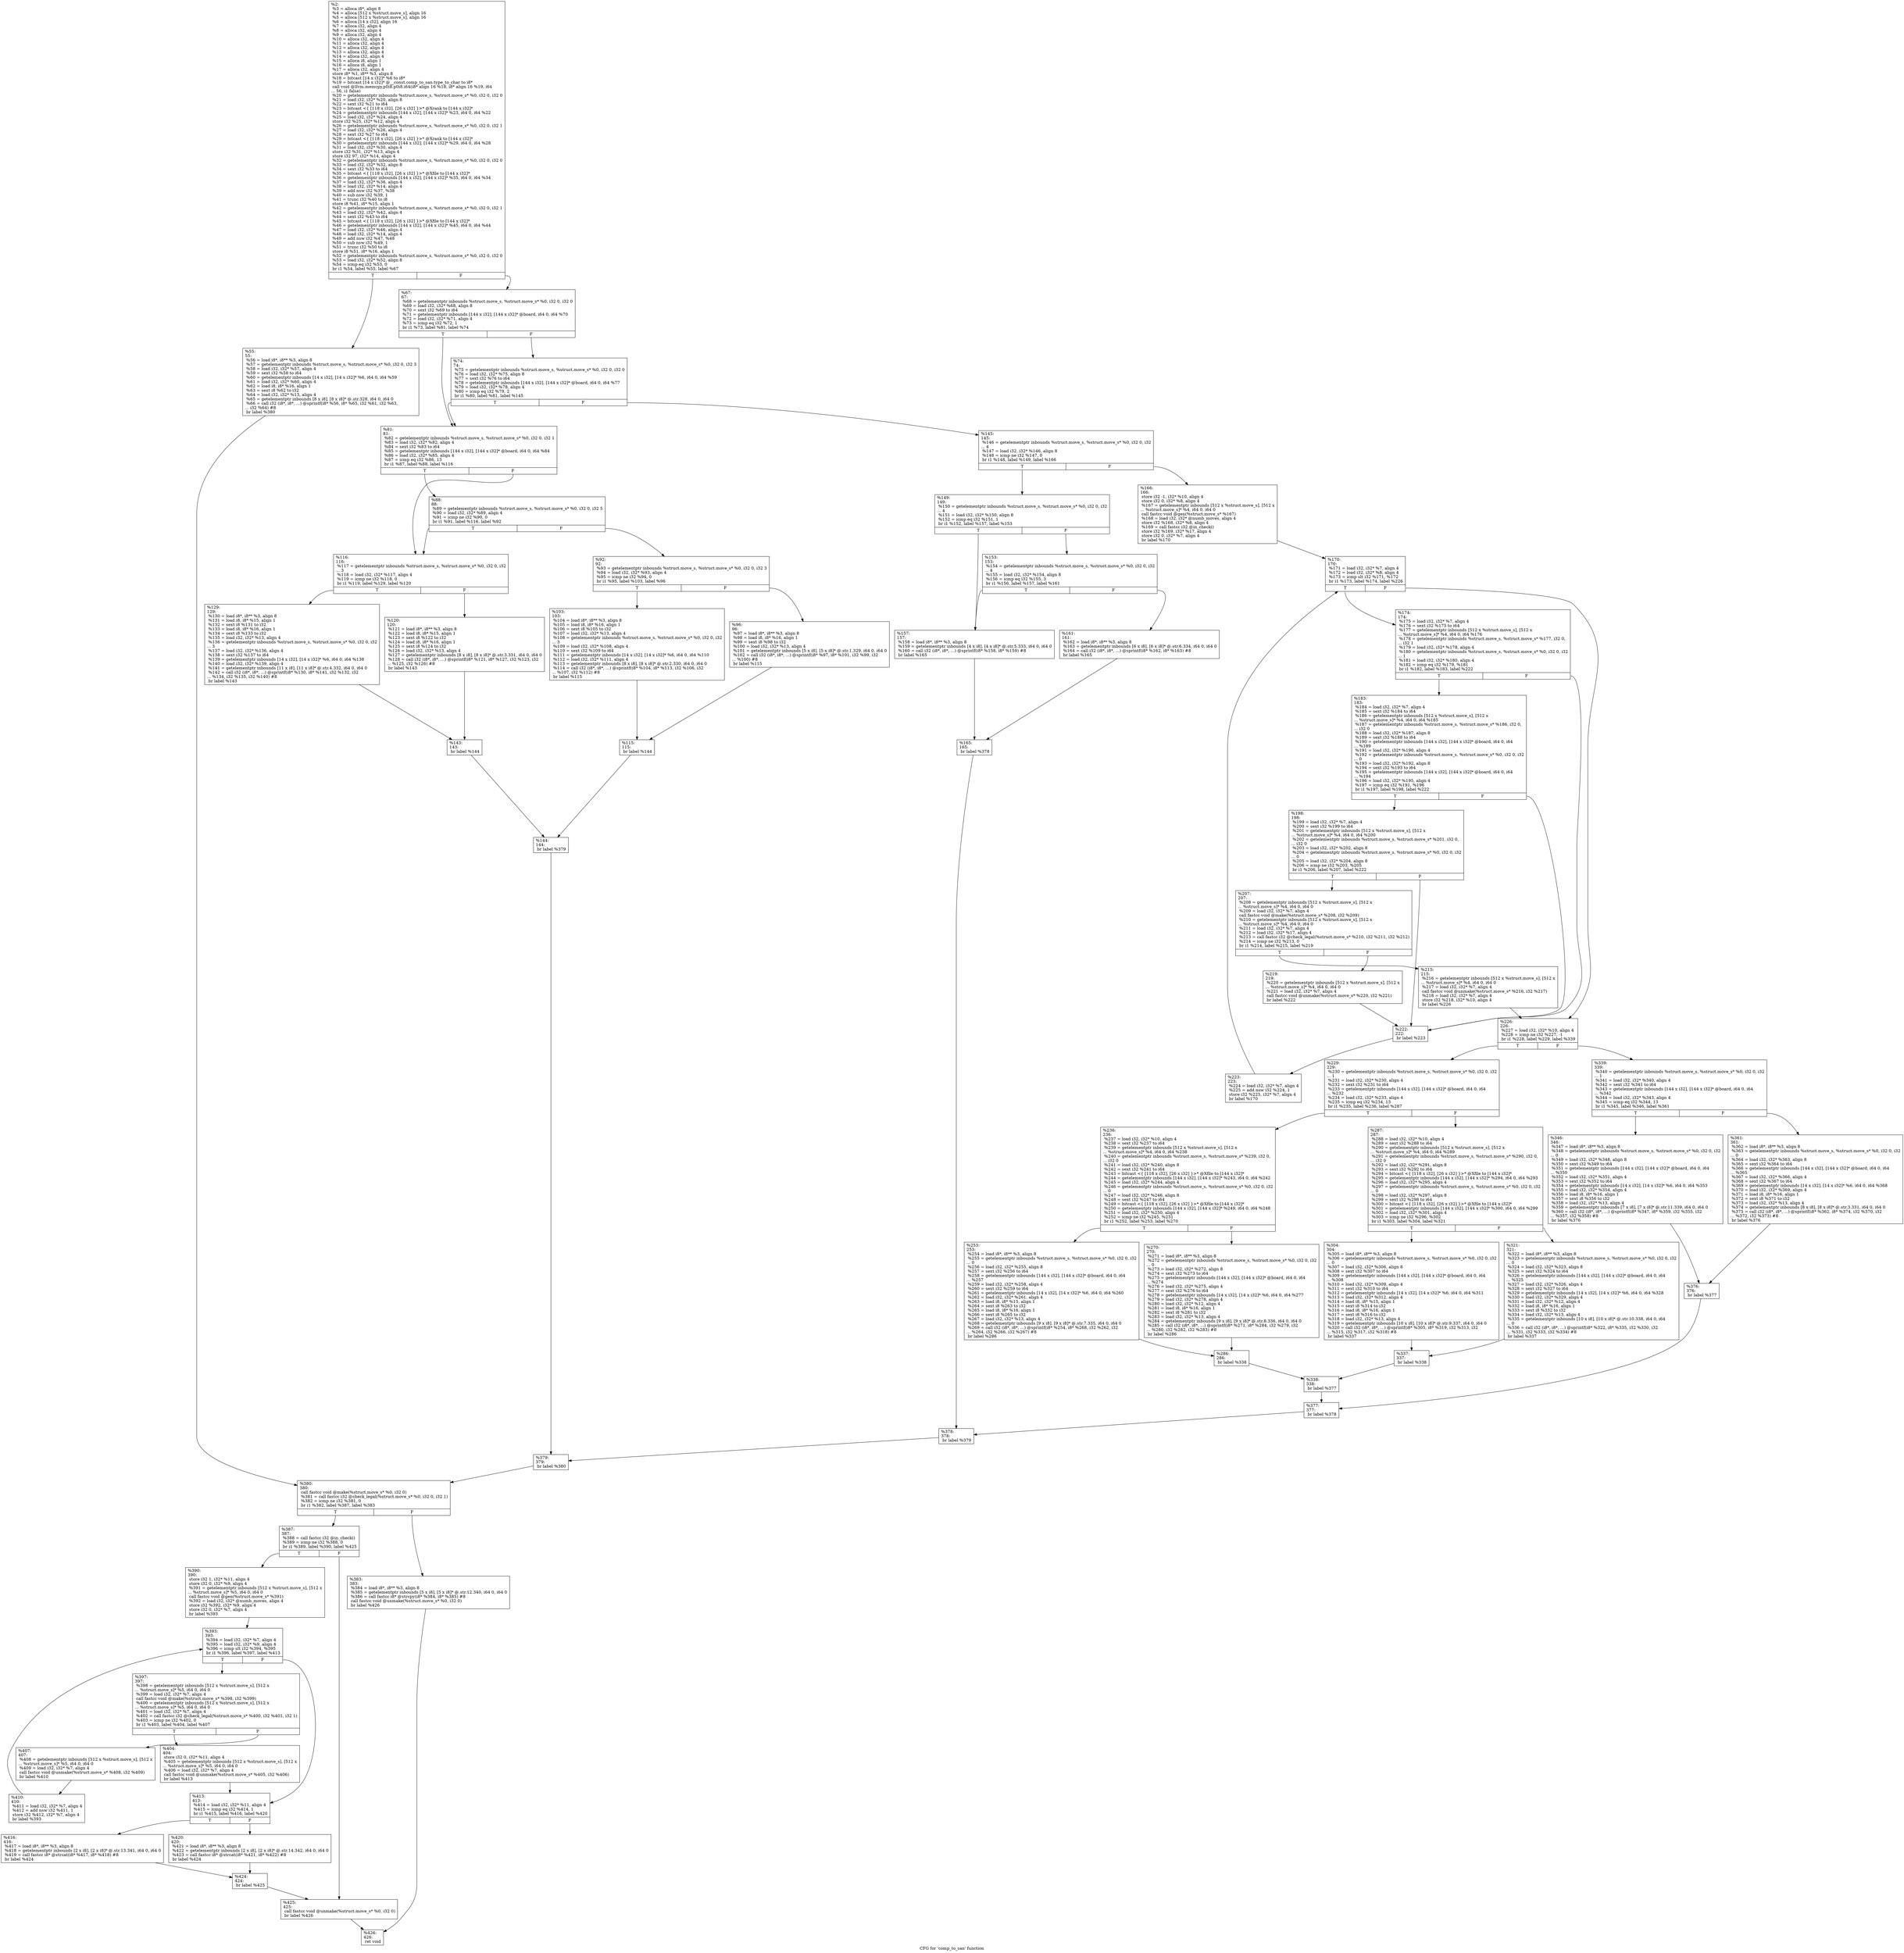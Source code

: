 digraph "CFG for 'comp_to_san' function" {
	label="CFG for 'comp_to_san' function";

	Node0x27be370 [shape=record,label="{%2:\l  %3 = alloca i8*, align 8\l  %4 = alloca [512 x %struct.move_s], align 16\l  %5 = alloca [512 x %struct.move_s], align 16\l  %6 = alloca [14 x i32], align 16\l  %7 = alloca i32, align 4\l  %8 = alloca i32, align 4\l  %9 = alloca i32, align 4\l  %10 = alloca i32, align 4\l  %11 = alloca i32, align 4\l  %12 = alloca i32, align 4\l  %13 = alloca i32, align 4\l  %14 = alloca i32, align 4\l  %15 = alloca i8, align 1\l  %16 = alloca i8, align 1\l  %17 = alloca i32, align 4\l  store i8* %1, i8** %3, align 8\l  %18 = bitcast [14 x i32]* %6 to i8*\l  %19 = bitcast [14 x i32]* @__const.comp_to_san.type_to_char to i8*\l  call void @llvm.memcpy.p0i8.p0i8.i64(i8* align 16 %18, i8* align 16 %19, i64\l... 56, i1 false)\l  %20 = getelementptr inbounds %struct.move_s, %struct.move_s* %0, i32 0, i32 0\l  %21 = load i32, i32* %20, align 8\l  %22 = sext i32 %21 to i64\l  %23 = bitcast \<\{ [118 x i32], [26 x i32] \}\>* @Xrank to [144 x i32]*\l  %24 = getelementptr inbounds [144 x i32], [144 x i32]* %23, i64 0, i64 %22\l  %25 = load i32, i32* %24, align 4\l  store i32 %25, i32* %12, align 4\l  %26 = getelementptr inbounds %struct.move_s, %struct.move_s* %0, i32 0, i32 1\l  %27 = load i32, i32* %26, align 4\l  %28 = sext i32 %27 to i64\l  %29 = bitcast \<\{ [118 x i32], [26 x i32] \}\>* @Xrank to [144 x i32]*\l  %30 = getelementptr inbounds [144 x i32], [144 x i32]* %29, i64 0, i64 %28\l  %31 = load i32, i32* %30, align 4\l  store i32 %31, i32* %13, align 4\l  store i32 97, i32* %14, align 4\l  %32 = getelementptr inbounds %struct.move_s, %struct.move_s* %0, i32 0, i32 0\l  %33 = load i32, i32* %32, align 8\l  %34 = sext i32 %33 to i64\l  %35 = bitcast \<\{ [118 x i32], [26 x i32] \}\>* @Xfile to [144 x i32]*\l  %36 = getelementptr inbounds [144 x i32], [144 x i32]* %35, i64 0, i64 %34\l  %37 = load i32, i32* %36, align 4\l  %38 = load i32, i32* %14, align 4\l  %39 = add nsw i32 %37, %38\l  %40 = sub nsw i32 %39, 1\l  %41 = trunc i32 %40 to i8\l  store i8 %41, i8* %15, align 1\l  %42 = getelementptr inbounds %struct.move_s, %struct.move_s* %0, i32 0, i32 1\l  %43 = load i32, i32* %42, align 4\l  %44 = sext i32 %43 to i64\l  %45 = bitcast \<\{ [118 x i32], [26 x i32] \}\>* @Xfile to [144 x i32]*\l  %46 = getelementptr inbounds [144 x i32], [144 x i32]* %45, i64 0, i64 %44\l  %47 = load i32, i32* %46, align 4\l  %48 = load i32, i32* %14, align 4\l  %49 = add nsw i32 %47, %48\l  %50 = sub nsw i32 %49, 1\l  %51 = trunc i32 %50 to i8\l  store i8 %51, i8* %16, align 1\l  %52 = getelementptr inbounds %struct.move_s, %struct.move_s* %0, i32 0, i32 0\l  %53 = load i32, i32* %52, align 8\l  %54 = icmp eq i32 %53, 0\l  br i1 %54, label %55, label %67\l|{<s0>T|<s1>F}}"];
	Node0x27be370:s0 -> Node0x27c4780;
	Node0x27be370:s1 -> Node0x27c47d0;
	Node0x27c4780 [shape=record,label="{%55:\l55:                                               \l  %56 = load i8*, i8** %3, align 8\l  %57 = getelementptr inbounds %struct.move_s, %struct.move_s* %0, i32 0, i32 3\l  %58 = load i32, i32* %57, align 4\l  %59 = sext i32 %58 to i64\l  %60 = getelementptr inbounds [14 x i32], [14 x i32]* %6, i64 0, i64 %59\l  %61 = load i32, i32* %60, align 4\l  %62 = load i8, i8* %16, align 1\l  %63 = sext i8 %62 to i32\l  %64 = load i32, i32* %13, align 4\l  %65 = getelementptr inbounds [8 x i8], [8 x i8]* @.str.328, i64 0, i64 0\l  %66 = call i32 (i8*, i8*, ...) @sprintf(i8* %56, i8* %65, i32 %61, i32 %63,\l... i32 %64) #8\l  br label %380\l}"];
	Node0x27c4780 -> Node0x27c5680;
	Node0x27c47d0 [shape=record,label="{%67:\l67:                                               \l  %68 = getelementptr inbounds %struct.move_s, %struct.move_s* %0, i32 0, i32 0\l  %69 = load i32, i32* %68, align 8\l  %70 = sext i32 %69 to i64\l  %71 = getelementptr inbounds [144 x i32], [144 x i32]* @board, i64 0, i64 %70\l  %72 = load i32, i32* %71, align 4\l  %73 = icmp eq i32 %72, 1\l  br i1 %73, label %81, label %74\l|{<s0>T|<s1>F}}"];
	Node0x27c47d0:s0 -> Node0x27c4870;
	Node0x27c47d0:s1 -> Node0x27c4820;
	Node0x27c4820 [shape=record,label="{%74:\l74:                                               \l  %75 = getelementptr inbounds %struct.move_s, %struct.move_s* %0, i32 0, i32 0\l  %76 = load i32, i32* %75, align 8\l  %77 = sext i32 %76 to i64\l  %78 = getelementptr inbounds [144 x i32], [144 x i32]* @board, i64 0, i64 %77\l  %79 = load i32, i32* %78, align 4\l  %80 = icmp eq i32 %79, 2\l  br i1 %80, label %81, label %145\l|{<s0>T|<s1>F}}"];
	Node0x27c4820:s0 -> Node0x27c4870;
	Node0x27c4820:s1 -> Node0x27c4be0;
	Node0x27c4870 [shape=record,label="{%81:\l81:                                               \l  %82 = getelementptr inbounds %struct.move_s, %struct.move_s* %0, i32 0, i32 1\l  %83 = load i32, i32* %82, align 4\l  %84 = sext i32 %83 to i64\l  %85 = getelementptr inbounds [144 x i32], [144 x i32]* @board, i64 0, i64 %84\l  %86 = load i32, i32* %85, align 4\l  %87 = icmp eq i32 %86, 13\l  br i1 %87, label %88, label %116\l|{<s0>T|<s1>F}}"];
	Node0x27c4870:s0 -> Node0x27c48c0;
	Node0x27c4870:s1 -> Node0x27c4a50;
	Node0x27c48c0 [shape=record,label="{%88:\l88:                                               \l  %89 = getelementptr inbounds %struct.move_s, %struct.move_s* %0, i32 0, i32 5\l  %90 = load i32, i32* %89, align 4\l  %91 = icmp ne i32 %90, 0\l  br i1 %91, label %116, label %92\l|{<s0>T|<s1>F}}"];
	Node0x27c48c0:s0 -> Node0x27c4a50;
	Node0x27c48c0:s1 -> Node0x27c4910;
	Node0x27c4910 [shape=record,label="{%92:\l92:                                               \l  %93 = getelementptr inbounds %struct.move_s, %struct.move_s* %0, i32 0, i32 3\l  %94 = load i32, i32* %93, align 4\l  %95 = icmp ne i32 %94, 0\l  br i1 %95, label %103, label %96\l|{<s0>T|<s1>F}}"];
	Node0x27c4910:s0 -> Node0x27c49b0;
	Node0x27c4910:s1 -> Node0x27c4960;
	Node0x27c4960 [shape=record,label="{%96:\l96:                                               \l  %97 = load i8*, i8** %3, align 8\l  %98 = load i8, i8* %16, align 1\l  %99 = sext i8 %98 to i32\l  %100 = load i32, i32* %13, align 4\l  %101 = getelementptr inbounds [5 x i8], [5 x i8]* @.str.1.329, i64 0, i64 0\l  %102 = call i32 (i8*, i8*, ...) @sprintf(i8* %97, i8* %101, i32 %99, i32\l... %100) #8\l  br label %115\l}"];
	Node0x27c4960 -> Node0x27c4a00;
	Node0x27c49b0 [shape=record,label="{%103:\l103:                                              \l  %104 = load i8*, i8** %3, align 8\l  %105 = load i8, i8* %16, align 1\l  %106 = sext i8 %105 to i32\l  %107 = load i32, i32* %13, align 4\l  %108 = getelementptr inbounds %struct.move_s, %struct.move_s* %0, i32 0, i32\l... 3\l  %109 = load i32, i32* %108, align 4\l  %110 = sext i32 %109 to i64\l  %111 = getelementptr inbounds [14 x i32], [14 x i32]* %6, i64 0, i64 %110\l  %112 = load i32, i32* %111, align 4\l  %113 = getelementptr inbounds [8 x i8], [8 x i8]* @.str.2.330, i64 0, i64 0\l  %114 = call i32 (i8*, i8*, ...) @sprintf(i8* %104, i8* %113, i32 %106, i32\l... %107, i32 %112) #8\l  br label %115\l}"];
	Node0x27c49b0 -> Node0x27c4a00;
	Node0x27c4a00 [shape=record,label="{%115:\l115:                                              \l  br label %144\l}"];
	Node0x27c4a00 -> Node0x27c4b90;
	Node0x27c4a50 [shape=record,label="{%116:\l116:                                              \l  %117 = getelementptr inbounds %struct.move_s, %struct.move_s* %0, i32 0, i32\l... 3\l  %118 = load i32, i32* %117, align 4\l  %119 = icmp ne i32 %118, 0\l  br i1 %119, label %129, label %120\l|{<s0>T|<s1>F}}"];
	Node0x27c4a50:s0 -> Node0x27c4af0;
	Node0x27c4a50:s1 -> Node0x27c4aa0;
	Node0x27c4aa0 [shape=record,label="{%120:\l120:                                              \l  %121 = load i8*, i8** %3, align 8\l  %122 = load i8, i8* %15, align 1\l  %123 = sext i8 %122 to i32\l  %124 = load i8, i8* %16, align 1\l  %125 = sext i8 %124 to i32\l  %126 = load i32, i32* %13, align 4\l  %127 = getelementptr inbounds [8 x i8], [8 x i8]* @.str.3.331, i64 0, i64 0\l  %128 = call i32 (i8*, i8*, ...) @sprintf(i8* %121, i8* %127, i32 %123, i32\l... %125, i32 %126) #8\l  br label %143\l}"];
	Node0x27c4aa0 -> Node0x27c4b40;
	Node0x27c4af0 [shape=record,label="{%129:\l129:                                              \l  %130 = load i8*, i8** %3, align 8\l  %131 = load i8, i8* %15, align 1\l  %132 = sext i8 %131 to i32\l  %133 = load i8, i8* %16, align 1\l  %134 = sext i8 %133 to i32\l  %135 = load i32, i32* %13, align 4\l  %136 = getelementptr inbounds %struct.move_s, %struct.move_s* %0, i32 0, i32\l... 3\l  %137 = load i32, i32* %136, align 4\l  %138 = sext i32 %137 to i64\l  %139 = getelementptr inbounds [14 x i32], [14 x i32]* %6, i64 0, i64 %138\l  %140 = load i32, i32* %139, align 4\l  %141 = getelementptr inbounds [11 x i8], [11 x i8]* @.str.4.332, i64 0, i64 0\l  %142 = call i32 (i8*, i8*, ...) @sprintf(i8* %130, i8* %141, i32 %132, i32\l... %134, i32 %135, i32 %140) #8\l  br label %143\l}"];
	Node0x27c4af0 -> Node0x27c4b40;
	Node0x27c4b40 [shape=record,label="{%143:\l143:                                              \l  br label %144\l}"];
	Node0x27c4b40 -> Node0x27c4b90;
	Node0x27c4b90 [shape=record,label="{%144:\l144:                                              \l  br label %379\l}"];
	Node0x27c4b90 -> Node0x27c5630;
	Node0x27c4be0 [shape=record,label="{%145:\l145:                                              \l  %146 = getelementptr inbounds %struct.move_s, %struct.move_s* %0, i32 0, i32\l... 4\l  %147 = load i32, i32* %146, align 8\l  %148 = icmp ne i32 %147, 0\l  br i1 %148, label %149, label %166\l|{<s0>T|<s1>F}}"];
	Node0x27c4be0:s0 -> Node0x27c4c30;
	Node0x27c4be0:s1 -> Node0x27c4dc0;
	Node0x27c4c30 [shape=record,label="{%149:\l149:                                              \l  %150 = getelementptr inbounds %struct.move_s, %struct.move_s* %0, i32 0, i32\l... 4\l  %151 = load i32, i32* %150, align 8\l  %152 = icmp eq i32 %151, 1\l  br i1 %152, label %157, label %153\l|{<s0>T|<s1>F}}"];
	Node0x27c4c30:s0 -> Node0x27c4cd0;
	Node0x27c4c30:s1 -> Node0x27c4c80;
	Node0x27c4c80 [shape=record,label="{%153:\l153:                                              \l  %154 = getelementptr inbounds %struct.move_s, %struct.move_s* %0, i32 0, i32\l... 4\l  %155 = load i32, i32* %154, align 8\l  %156 = icmp eq i32 %155, 3\l  br i1 %156, label %157, label %161\l|{<s0>T|<s1>F}}"];
	Node0x27c4c80:s0 -> Node0x27c4cd0;
	Node0x27c4c80:s1 -> Node0x27c4d20;
	Node0x27c4cd0 [shape=record,label="{%157:\l157:                                              \l  %158 = load i8*, i8** %3, align 8\l  %159 = getelementptr inbounds [4 x i8], [4 x i8]* @.str.5.333, i64 0, i64 0\l  %160 = call i32 (i8*, i8*, ...) @sprintf(i8* %158, i8* %159) #8\l  br label %165\l}"];
	Node0x27c4cd0 -> Node0x27c4d70;
	Node0x27c4d20 [shape=record,label="{%161:\l161:                                              \l  %162 = load i8*, i8** %3, align 8\l  %163 = getelementptr inbounds [6 x i8], [6 x i8]* @.str.6.334, i64 0, i64 0\l  %164 = call i32 (i8*, i8*, ...) @sprintf(i8* %162, i8* %163) #8\l  br label %165\l}"];
	Node0x27c4d20 -> Node0x27c4d70;
	Node0x27c4d70 [shape=record,label="{%165:\l165:                                              \l  br label %378\l}"];
	Node0x27c4d70 -> Node0x27c55e0;
	Node0x27c4dc0 [shape=record,label="{%166:\l166:                                              \l  store i32 -1, i32* %10, align 4\l  store i32 0, i32* %8, align 4\l  %167 = getelementptr inbounds [512 x %struct.move_s], [512 x\l... %struct.move_s]* %4, i64 0, i64 0\l  call fastcc void @gen(%struct.move_s* %167)\l  %168 = load i32, i32* @numb_moves, align 4\l  store i32 %168, i32* %8, align 4\l  %169 = call fastcc i32 @in_check()\l  store i32 %169, i32* %17, align 4\l  store i32 0, i32* %7, align 4\l  br label %170\l}"];
	Node0x27c4dc0 -> Node0x27c4e10;
	Node0x27c4e10 [shape=record,label="{%170:\l170:                                              \l  %171 = load i32, i32* %7, align 4\l  %172 = load i32, i32* %8, align 4\l  %173 = icmp slt i32 %171, %172\l  br i1 %173, label %174, label %226\l|{<s0>T|<s1>F}}"];
	Node0x27c4e10:s0 -> Node0x27c4e60;
	Node0x27c4e10:s1 -> Node0x27c50e0;
	Node0x27c4e60 [shape=record,label="{%174:\l174:                                              \l  %175 = load i32, i32* %7, align 4\l  %176 = sext i32 %175 to i64\l  %177 = getelementptr inbounds [512 x %struct.move_s], [512 x\l... %struct.move_s]* %4, i64 0, i64 %176\l  %178 = getelementptr inbounds %struct.move_s, %struct.move_s* %177, i32 0,\l... i32 1\l  %179 = load i32, i32* %178, align 4\l  %180 = getelementptr inbounds %struct.move_s, %struct.move_s* %0, i32 0, i32\l... 1\l  %181 = load i32, i32* %180, align 4\l  %182 = icmp eq i32 %179, %181\l  br i1 %182, label %183, label %222\l|{<s0>T|<s1>F}}"];
	Node0x27c4e60:s0 -> Node0x27c4eb0;
	Node0x27c4e60:s1 -> Node0x27c5040;
	Node0x27c4eb0 [shape=record,label="{%183:\l183:                                              \l  %184 = load i32, i32* %7, align 4\l  %185 = sext i32 %184 to i64\l  %186 = getelementptr inbounds [512 x %struct.move_s], [512 x\l... %struct.move_s]* %4, i64 0, i64 %185\l  %187 = getelementptr inbounds %struct.move_s, %struct.move_s* %186, i32 0,\l... i32 0\l  %188 = load i32, i32* %187, align 8\l  %189 = sext i32 %188 to i64\l  %190 = getelementptr inbounds [144 x i32], [144 x i32]* @board, i64 0, i64\l... %189\l  %191 = load i32, i32* %190, align 4\l  %192 = getelementptr inbounds %struct.move_s, %struct.move_s* %0, i32 0, i32\l... 0\l  %193 = load i32, i32* %192, align 8\l  %194 = sext i32 %193 to i64\l  %195 = getelementptr inbounds [144 x i32], [144 x i32]* @board, i64 0, i64\l... %194\l  %196 = load i32, i32* %195, align 4\l  %197 = icmp eq i32 %191, %196\l  br i1 %197, label %198, label %222\l|{<s0>T|<s1>F}}"];
	Node0x27c4eb0:s0 -> Node0x27c4f00;
	Node0x27c4eb0:s1 -> Node0x27c5040;
	Node0x27c4f00 [shape=record,label="{%198:\l198:                                              \l  %199 = load i32, i32* %7, align 4\l  %200 = sext i32 %199 to i64\l  %201 = getelementptr inbounds [512 x %struct.move_s], [512 x\l... %struct.move_s]* %4, i64 0, i64 %200\l  %202 = getelementptr inbounds %struct.move_s, %struct.move_s* %201, i32 0,\l... i32 0\l  %203 = load i32, i32* %202, align 8\l  %204 = getelementptr inbounds %struct.move_s, %struct.move_s* %0, i32 0, i32\l... 0\l  %205 = load i32, i32* %204, align 8\l  %206 = icmp ne i32 %203, %205\l  br i1 %206, label %207, label %222\l|{<s0>T|<s1>F}}"];
	Node0x27c4f00:s0 -> Node0x27c4f50;
	Node0x27c4f00:s1 -> Node0x27c5040;
	Node0x27c4f50 [shape=record,label="{%207:\l207:                                              \l  %208 = getelementptr inbounds [512 x %struct.move_s], [512 x\l... %struct.move_s]* %4, i64 0, i64 0\l  %209 = load i32, i32* %7, align 4\l  call fastcc void @make(%struct.move_s* %208, i32 %209)\l  %210 = getelementptr inbounds [512 x %struct.move_s], [512 x\l... %struct.move_s]* %4, i64 0, i64 0\l  %211 = load i32, i32* %7, align 4\l  %212 = load i32, i32* %17, align 4\l  %213 = call fastcc i32 @check_legal(%struct.move_s* %210, i32 %211, i32 %212)\l  %214 = icmp ne i32 %213, 0\l  br i1 %214, label %215, label %219\l|{<s0>T|<s1>F}}"];
	Node0x27c4f50:s0 -> Node0x27c4fa0;
	Node0x27c4f50:s1 -> Node0x27c4ff0;
	Node0x27c4fa0 [shape=record,label="{%215:\l215:                                              \l  %216 = getelementptr inbounds [512 x %struct.move_s], [512 x\l... %struct.move_s]* %4, i64 0, i64 0\l  %217 = load i32, i32* %7, align 4\l  call fastcc void @unmake(%struct.move_s* %216, i32 %217)\l  %218 = load i32, i32* %7, align 4\l  store i32 %218, i32* %10, align 4\l  br label %226\l}"];
	Node0x27c4fa0 -> Node0x27c50e0;
	Node0x27c4ff0 [shape=record,label="{%219:\l219:                                              \l  %220 = getelementptr inbounds [512 x %struct.move_s], [512 x\l... %struct.move_s]* %4, i64 0, i64 0\l  %221 = load i32, i32* %7, align 4\l  call fastcc void @unmake(%struct.move_s* %220, i32 %221)\l  br label %222\l}"];
	Node0x27c4ff0 -> Node0x27c5040;
	Node0x27c5040 [shape=record,label="{%222:\l222:                                              \l  br label %223\l}"];
	Node0x27c5040 -> Node0x27c5090;
	Node0x27c5090 [shape=record,label="{%223:\l223:                                              \l  %224 = load i32, i32* %7, align 4\l  %225 = add nsw i32 %224, 1\l  store i32 %225, i32* %7, align 4\l  br label %170\l}"];
	Node0x27c5090 -> Node0x27c4e10;
	Node0x27c50e0 [shape=record,label="{%226:\l226:                                              \l  %227 = load i32, i32* %10, align 4\l  %228 = icmp ne i32 %227, -1\l  br i1 %228, label %229, label %339\l|{<s0>T|<s1>F}}"];
	Node0x27c50e0:s0 -> Node0x27c5130;
	Node0x27c50e0:s1 -> Node0x27c5450;
	Node0x27c5130 [shape=record,label="{%229:\l229:                                              \l  %230 = getelementptr inbounds %struct.move_s, %struct.move_s* %0, i32 0, i32\l... 1\l  %231 = load i32, i32* %230, align 4\l  %232 = sext i32 %231 to i64\l  %233 = getelementptr inbounds [144 x i32], [144 x i32]* @board, i64 0, i64\l... %232\l  %234 = load i32, i32* %233, align 4\l  %235 = icmp eq i32 %234, 13\l  br i1 %235, label %236, label %287\l|{<s0>T|<s1>F}}"];
	Node0x27c5130:s0 -> Node0x27c5180;
	Node0x27c5130:s1 -> Node0x27c52c0;
	Node0x27c5180 [shape=record,label="{%236:\l236:                                              \l  %237 = load i32, i32* %10, align 4\l  %238 = sext i32 %237 to i64\l  %239 = getelementptr inbounds [512 x %struct.move_s], [512 x\l... %struct.move_s]* %4, i64 0, i64 %238\l  %240 = getelementptr inbounds %struct.move_s, %struct.move_s* %239, i32 0,\l... i32 0\l  %241 = load i32, i32* %240, align 8\l  %242 = sext i32 %241 to i64\l  %243 = bitcast \<\{ [118 x i32], [26 x i32] \}\>* @Xfile to [144 x i32]*\l  %244 = getelementptr inbounds [144 x i32], [144 x i32]* %243, i64 0, i64 %242\l  %245 = load i32, i32* %244, align 4\l  %246 = getelementptr inbounds %struct.move_s, %struct.move_s* %0, i32 0, i32\l... 0\l  %247 = load i32, i32* %246, align 8\l  %248 = sext i32 %247 to i64\l  %249 = bitcast \<\{ [118 x i32], [26 x i32] \}\>* @Xfile to [144 x i32]*\l  %250 = getelementptr inbounds [144 x i32], [144 x i32]* %249, i64 0, i64 %248\l  %251 = load i32, i32* %250, align 4\l  %252 = icmp ne i32 %245, %251\l  br i1 %252, label %253, label %270\l|{<s0>T|<s1>F}}"];
	Node0x27c5180:s0 -> Node0x27c51d0;
	Node0x27c5180:s1 -> Node0x27c5220;
	Node0x27c51d0 [shape=record,label="{%253:\l253:                                              \l  %254 = load i8*, i8** %3, align 8\l  %255 = getelementptr inbounds %struct.move_s, %struct.move_s* %0, i32 0, i32\l... 0\l  %256 = load i32, i32* %255, align 8\l  %257 = sext i32 %256 to i64\l  %258 = getelementptr inbounds [144 x i32], [144 x i32]* @board, i64 0, i64\l... %257\l  %259 = load i32, i32* %258, align 4\l  %260 = sext i32 %259 to i64\l  %261 = getelementptr inbounds [14 x i32], [14 x i32]* %6, i64 0, i64 %260\l  %262 = load i32, i32* %261, align 4\l  %263 = load i8, i8* %15, align 1\l  %264 = sext i8 %263 to i32\l  %265 = load i8, i8* %16, align 1\l  %266 = sext i8 %265 to i32\l  %267 = load i32, i32* %13, align 4\l  %268 = getelementptr inbounds [9 x i8], [9 x i8]* @.str.7.335, i64 0, i64 0\l  %269 = call i32 (i8*, i8*, ...) @sprintf(i8* %254, i8* %268, i32 %262, i32\l... %264, i32 %266, i32 %267) #8\l  br label %286\l}"];
	Node0x27c51d0 -> Node0x27c5270;
	Node0x27c5220 [shape=record,label="{%270:\l270:                                              \l  %271 = load i8*, i8** %3, align 8\l  %272 = getelementptr inbounds %struct.move_s, %struct.move_s* %0, i32 0, i32\l... 0\l  %273 = load i32, i32* %272, align 8\l  %274 = sext i32 %273 to i64\l  %275 = getelementptr inbounds [144 x i32], [144 x i32]* @board, i64 0, i64\l... %274\l  %276 = load i32, i32* %275, align 4\l  %277 = sext i32 %276 to i64\l  %278 = getelementptr inbounds [14 x i32], [14 x i32]* %6, i64 0, i64 %277\l  %279 = load i32, i32* %278, align 4\l  %280 = load i32, i32* %12, align 4\l  %281 = load i8, i8* %16, align 1\l  %282 = sext i8 %281 to i32\l  %283 = load i32, i32* %13, align 4\l  %284 = getelementptr inbounds [9 x i8], [9 x i8]* @.str.8.336, i64 0, i64 0\l  %285 = call i32 (i8*, i8*, ...) @sprintf(i8* %271, i8* %284, i32 %279, i32\l... %280, i32 %282, i32 %283) #8\l  br label %286\l}"];
	Node0x27c5220 -> Node0x27c5270;
	Node0x27c5270 [shape=record,label="{%286:\l286:                                              \l  br label %338\l}"];
	Node0x27c5270 -> Node0x27c5400;
	Node0x27c52c0 [shape=record,label="{%287:\l287:                                              \l  %288 = load i32, i32* %10, align 4\l  %289 = sext i32 %288 to i64\l  %290 = getelementptr inbounds [512 x %struct.move_s], [512 x\l... %struct.move_s]* %4, i64 0, i64 %289\l  %291 = getelementptr inbounds %struct.move_s, %struct.move_s* %290, i32 0,\l... i32 0\l  %292 = load i32, i32* %291, align 8\l  %293 = sext i32 %292 to i64\l  %294 = bitcast \<\{ [118 x i32], [26 x i32] \}\>* @Xfile to [144 x i32]*\l  %295 = getelementptr inbounds [144 x i32], [144 x i32]* %294, i64 0, i64 %293\l  %296 = load i32, i32* %295, align 4\l  %297 = getelementptr inbounds %struct.move_s, %struct.move_s* %0, i32 0, i32\l... 0\l  %298 = load i32, i32* %297, align 8\l  %299 = sext i32 %298 to i64\l  %300 = bitcast \<\{ [118 x i32], [26 x i32] \}\>* @Xfile to [144 x i32]*\l  %301 = getelementptr inbounds [144 x i32], [144 x i32]* %300, i64 0, i64 %299\l  %302 = load i32, i32* %301, align 4\l  %303 = icmp ne i32 %296, %302\l  br i1 %303, label %304, label %321\l|{<s0>T|<s1>F}}"];
	Node0x27c52c0:s0 -> Node0x27c5310;
	Node0x27c52c0:s1 -> Node0x27c5360;
	Node0x27c5310 [shape=record,label="{%304:\l304:                                              \l  %305 = load i8*, i8** %3, align 8\l  %306 = getelementptr inbounds %struct.move_s, %struct.move_s* %0, i32 0, i32\l... 0\l  %307 = load i32, i32* %306, align 8\l  %308 = sext i32 %307 to i64\l  %309 = getelementptr inbounds [144 x i32], [144 x i32]* @board, i64 0, i64\l... %308\l  %310 = load i32, i32* %309, align 4\l  %311 = sext i32 %310 to i64\l  %312 = getelementptr inbounds [14 x i32], [14 x i32]* %6, i64 0, i64 %311\l  %313 = load i32, i32* %312, align 4\l  %314 = load i8, i8* %15, align 1\l  %315 = sext i8 %314 to i32\l  %316 = load i8, i8* %16, align 1\l  %317 = sext i8 %316 to i32\l  %318 = load i32, i32* %13, align 4\l  %319 = getelementptr inbounds [10 x i8], [10 x i8]* @.str.9.337, i64 0, i64 0\l  %320 = call i32 (i8*, i8*, ...) @sprintf(i8* %305, i8* %319, i32 %313, i32\l... %315, i32 %317, i32 %318) #8\l  br label %337\l}"];
	Node0x27c5310 -> Node0x27c53b0;
	Node0x27c5360 [shape=record,label="{%321:\l321:                                              \l  %322 = load i8*, i8** %3, align 8\l  %323 = getelementptr inbounds %struct.move_s, %struct.move_s* %0, i32 0, i32\l... 0\l  %324 = load i32, i32* %323, align 8\l  %325 = sext i32 %324 to i64\l  %326 = getelementptr inbounds [144 x i32], [144 x i32]* @board, i64 0, i64\l... %325\l  %327 = load i32, i32* %326, align 4\l  %328 = sext i32 %327 to i64\l  %329 = getelementptr inbounds [14 x i32], [14 x i32]* %6, i64 0, i64 %328\l  %330 = load i32, i32* %329, align 4\l  %331 = load i32, i32* %12, align 4\l  %332 = load i8, i8* %16, align 1\l  %333 = sext i8 %332 to i32\l  %334 = load i32, i32* %13, align 4\l  %335 = getelementptr inbounds [10 x i8], [10 x i8]* @.str.10.338, i64 0, i64\l... 0\l  %336 = call i32 (i8*, i8*, ...) @sprintf(i8* %322, i8* %335, i32 %330, i32\l... %331, i32 %333, i32 %334) #8\l  br label %337\l}"];
	Node0x27c5360 -> Node0x27c53b0;
	Node0x27c53b0 [shape=record,label="{%337:\l337:                                              \l  br label %338\l}"];
	Node0x27c53b0 -> Node0x27c5400;
	Node0x27c5400 [shape=record,label="{%338:\l338:                                              \l  br label %377\l}"];
	Node0x27c5400 -> Node0x27c5590;
	Node0x27c5450 [shape=record,label="{%339:\l339:                                              \l  %340 = getelementptr inbounds %struct.move_s, %struct.move_s* %0, i32 0, i32\l... 1\l  %341 = load i32, i32* %340, align 4\l  %342 = sext i32 %341 to i64\l  %343 = getelementptr inbounds [144 x i32], [144 x i32]* @board, i64 0, i64\l... %342\l  %344 = load i32, i32* %343, align 4\l  %345 = icmp eq i32 %344, 13\l  br i1 %345, label %346, label %361\l|{<s0>T|<s1>F}}"];
	Node0x27c5450:s0 -> Node0x27c54a0;
	Node0x27c5450:s1 -> Node0x27c54f0;
	Node0x27c54a0 [shape=record,label="{%346:\l346:                                              \l  %347 = load i8*, i8** %3, align 8\l  %348 = getelementptr inbounds %struct.move_s, %struct.move_s* %0, i32 0, i32\l... 0\l  %349 = load i32, i32* %348, align 8\l  %350 = sext i32 %349 to i64\l  %351 = getelementptr inbounds [144 x i32], [144 x i32]* @board, i64 0, i64\l... %350\l  %352 = load i32, i32* %351, align 4\l  %353 = sext i32 %352 to i64\l  %354 = getelementptr inbounds [14 x i32], [14 x i32]* %6, i64 0, i64 %353\l  %355 = load i32, i32* %354, align 4\l  %356 = load i8, i8* %16, align 1\l  %357 = sext i8 %356 to i32\l  %358 = load i32, i32* %13, align 4\l  %359 = getelementptr inbounds [7 x i8], [7 x i8]* @.str.11.339, i64 0, i64 0\l  %360 = call i32 (i8*, i8*, ...) @sprintf(i8* %347, i8* %359, i32 %355, i32\l... %357, i32 %358) #8\l  br label %376\l}"];
	Node0x27c54a0 -> Node0x27c5540;
	Node0x27c54f0 [shape=record,label="{%361:\l361:                                              \l  %362 = load i8*, i8** %3, align 8\l  %363 = getelementptr inbounds %struct.move_s, %struct.move_s* %0, i32 0, i32\l... 0\l  %364 = load i32, i32* %363, align 8\l  %365 = sext i32 %364 to i64\l  %366 = getelementptr inbounds [144 x i32], [144 x i32]* @board, i64 0, i64\l... %365\l  %367 = load i32, i32* %366, align 4\l  %368 = sext i32 %367 to i64\l  %369 = getelementptr inbounds [14 x i32], [14 x i32]* %6, i64 0, i64 %368\l  %370 = load i32, i32* %369, align 4\l  %371 = load i8, i8* %16, align 1\l  %372 = sext i8 %371 to i32\l  %373 = load i32, i32* %13, align 4\l  %374 = getelementptr inbounds [8 x i8], [8 x i8]* @.str.3.331, i64 0, i64 0\l  %375 = call i32 (i8*, i8*, ...) @sprintf(i8* %362, i8* %374, i32 %370, i32\l... %372, i32 %373) #8\l  br label %376\l}"];
	Node0x27c54f0 -> Node0x27c5540;
	Node0x27c5540 [shape=record,label="{%376:\l376:                                              \l  br label %377\l}"];
	Node0x27c5540 -> Node0x27c5590;
	Node0x27c5590 [shape=record,label="{%377:\l377:                                              \l  br label %378\l}"];
	Node0x27c5590 -> Node0x27c55e0;
	Node0x27c55e0 [shape=record,label="{%378:\l378:                                              \l  br label %379\l}"];
	Node0x27c55e0 -> Node0x27c5630;
	Node0x27c5630 [shape=record,label="{%379:\l379:                                              \l  br label %380\l}"];
	Node0x27c5630 -> Node0x27c5680;
	Node0x27c5680 [shape=record,label="{%380:\l380:                                              \l  call fastcc void @make(%struct.move_s* %0, i32 0)\l  %381 = call fastcc i32 @check_legal(%struct.move_s* %0, i32 0, i32 1)\l  %382 = icmp ne i32 %381, 0\l  br i1 %382, label %387, label %383\l|{<s0>T|<s1>F}}"];
	Node0x27c5680:s0 -> Node0x27c5720;
	Node0x27c5680:s1 -> Node0x27c56d0;
	Node0x27c56d0 [shape=record,label="{%383:\l383:                                              \l  %384 = load i8*, i8** %3, align 8\l  %385 = getelementptr inbounds [5 x i8], [5 x i8]* @.str.12.340, i64 0, i64 0\l  %386 = call fastcc i8* @strcpy(i8* %384, i8* %385) #8\l  call fastcc void @unmake(%struct.move_s* %0, i32 0)\l  br label %426\l}"];
	Node0x27c56d0 -> Node0x27c5ae0;
	Node0x27c5720 [shape=record,label="{%387:\l387:                                              \l  %388 = call fastcc i32 @in_check()\l  %389 = icmp ne i32 %388, 0\l  br i1 %389, label %390, label %425\l|{<s0>T|<s1>F}}"];
	Node0x27c5720:s0 -> Node0x27c5770;
	Node0x27c5720:s1 -> Node0x27c5a90;
	Node0x27c5770 [shape=record,label="{%390:\l390:                                              \l  store i32 1, i32* %11, align 4\l  store i32 0, i32* %9, align 4\l  %391 = getelementptr inbounds [512 x %struct.move_s], [512 x\l... %struct.move_s]* %5, i64 0, i64 0\l  call fastcc void @gen(%struct.move_s* %391)\l  %392 = load i32, i32* @numb_moves, align 4\l  store i32 %392, i32* %9, align 4\l  store i32 0, i32* %7, align 4\l  br label %393\l}"];
	Node0x27c5770 -> Node0x27c57c0;
	Node0x27c57c0 [shape=record,label="{%393:\l393:                                              \l  %394 = load i32, i32* %7, align 4\l  %395 = load i32, i32* %9, align 4\l  %396 = icmp slt i32 %394, %395\l  br i1 %396, label %397, label %413\l|{<s0>T|<s1>F}}"];
	Node0x27c57c0:s0 -> Node0x27c5810;
	Node0x27c57c0:s1 -> Node0x27c5950;
	Node0x27c5810 [shape=record,label="{%397:\l397:                                              \l  %398 = getelementptr inbounds [512 x %struct.move_s], [512 x\l... %struct.move_s]* %5, i64 0, i64 0\l  %399 = load i32, i32* %7, align 4\l  call fastcc void @make(%struct.move_s* %398, i32 %399)\l  %400 = getelementptr inbounds [512 x %struct.move_s], [512 x\l... %struct.move_s]* %5, i64 0, i64 0\l  %401 = load i32, i32* %7, align 4\l  %402 = call fastcc i32 @check_legal(%struct.move_s* %400, i32 %401, i32 1)\l  %403 = icmp ne i32 %402, 0\l  br i1 %403, label %404, label %407\l|{<s0>T|<s1>F}}"];
	Node0x27c5810:s0 -> Node0x27c5860;
	Node0x27c5810:s1 -> Node0x27c58b0;
	Node0x27c5860 [shape=record,label="{%404:\l404:                                              \l  store i32 0, i32* %11, align 4\l  %405 = getelementptr inbounds [512 x %struct.move_s], [512 x\l... %struct.move_s]* %5, i64 0, i64 0\l  %406 = load i32, i32* %7, align 4\l  call fastcc void @unmake(%struct.move_s* %405, i32 %406)\l  br label %413\l}"];
	Node0x27c5860 -> Node0x27c5950;
	Node0x27c58b0 [shape=record,label="{%407:\l407:                                              \l  %408 = getelementptr inbounds [512 x %struct.move_s], [512 x\l... %struct.move_s]* %5, i64 0, i64 0\l  %409 = load i32, i32* %7, align 4\l  call fastcc void @unmake(%struct.move_s* %408, i32 %409)\l  br label %410\l}"];
	Node0x27c58b0 -> Node0x27c5900;
	Node0x27c5900 [shape=record,label="{%410:\l410:                                              \l  %411 = load i32, i32* %7, align 4\l  %412 = add nsw i32 %411, 1\l  store i32 %412, i32* %7, align 4\l  br label %393\l}"];
	Node0x27c5900 -> Node0x27c57c0;
	Node0x27c5950 [shape=record,label="{%413:\l413:                                              \l  %414 = load i32, i32* %11, align 4\l  %415 = icmp eq i32 %414, 1\l  br i1 %415, label %416, label %420\l|{<s0>T|<s1>F}}"];
	Node0x27c5950:s0 -> Node0x27c59a0;
	Node0x27c5950:s1 -> Node0x27c59f0;
	Node0x27c59a0 [shape=record,label="{%416:\l416:                                              \l  %417 = load i8*, i8** %3, align 8\l  %418 = getelementptr inbounds [2 x i8], [2 x i8]* @.str.13.341, i64 0, i64 0\l  %419 = call fastcc i8* @strcat(i8* %417, i8* %418) #8\l  br label %424\l}"];
	Node0x27c59a0 -> Node0x27c5a40;
	Node0x27c59f0 [shape=record,label="{%420:\l420:                                              \l  %421 = load i8*, i8** %3, align 8\l  %422 = getelementptr inbounds [2 x i8], [2 x i8]* @.str.14.342, i64 0, i64 0\l  %423 = call fastcc i8* @strcat(i8* %421, i8* %422) #8\l  br label %424\l}"];
	Node0x27c59f0 -> Node0x27c5a40;
	Node0x27c5a40 [shape=record,label="{%424:\l424:                                              \l  br label %425\l}"];
	Node0x27c5a40 -> Node0x27c5a90;
	Node0x27c5a90 [shape=record,label="{%425:\l425:                                              \l  call fastcc void @unmake(%struct.move_s* %0, i32 0)\l  br label %426\l}"];
	Node0x27c5a90 -> Node0x27c5ae0;
	Node0x27c5ae0 [shape=record,label="{%426:\l426:                                              \l  ret void\l}"];
}
